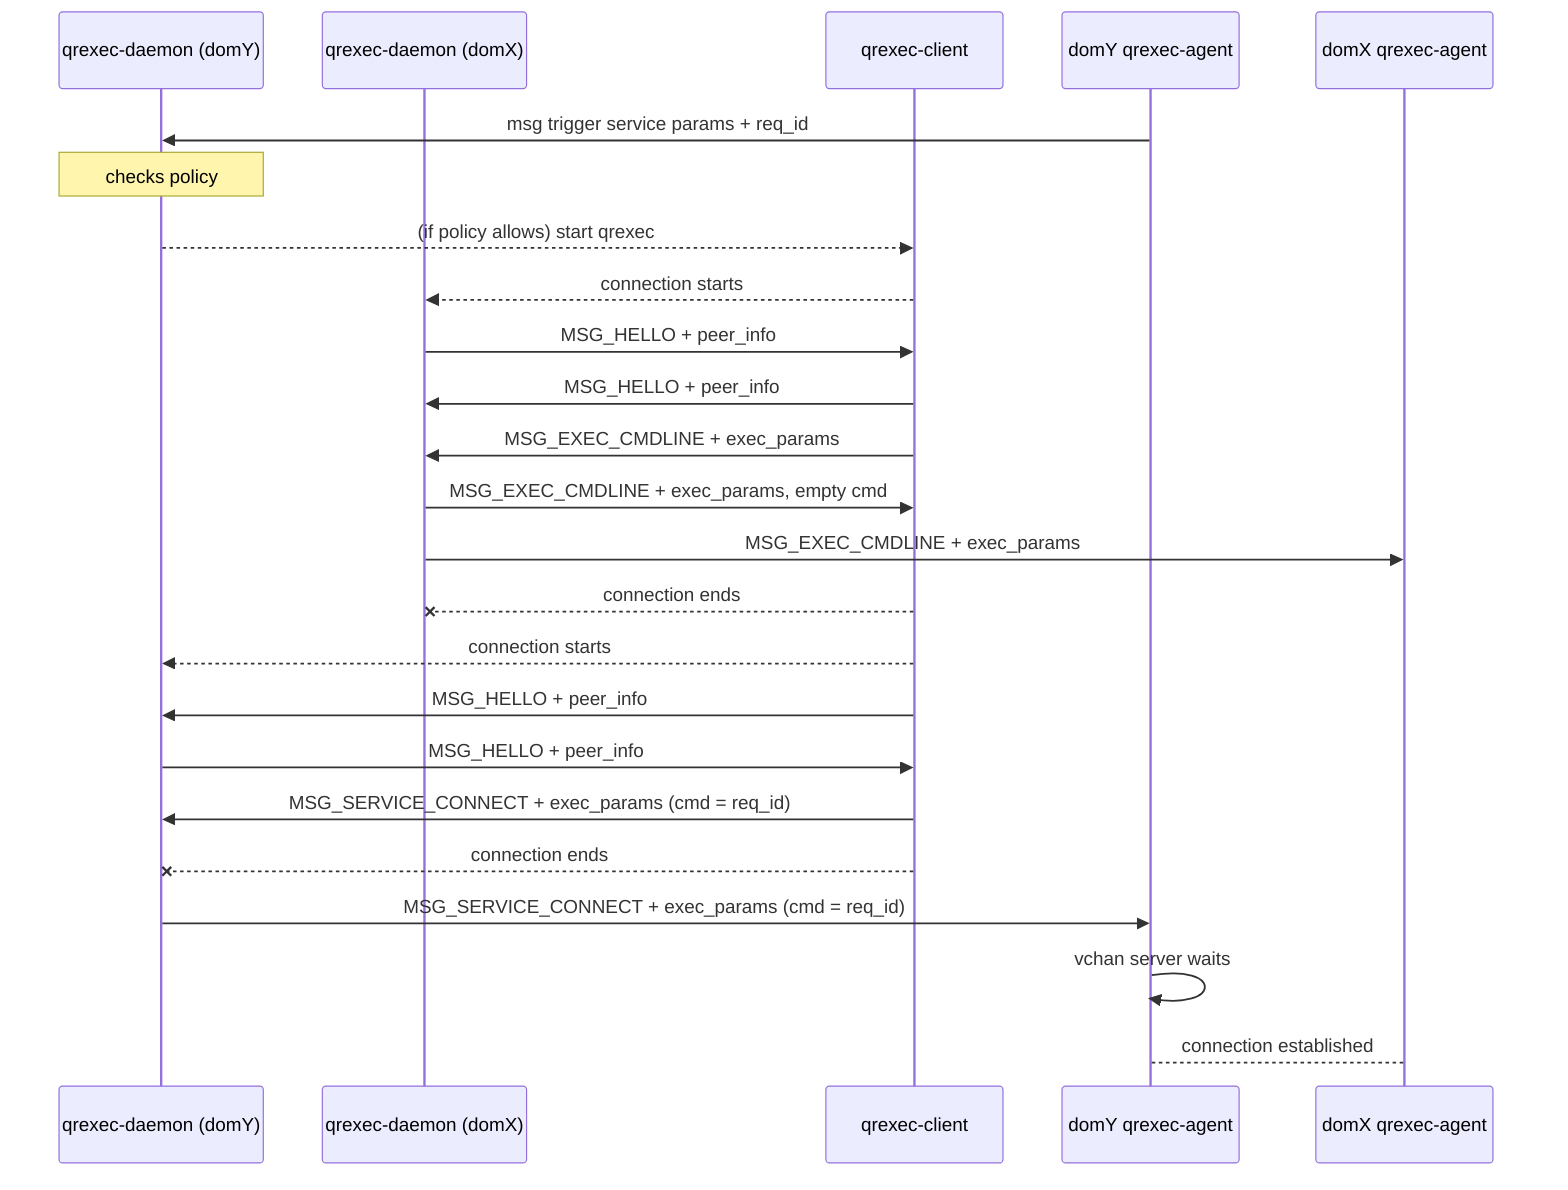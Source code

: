 sequenceDiagram
participant yd as qrexec-daemon (domY)
participant xd as qrexec-daemon (domX)
participant 0c as qrexec-client
participant ya as domY qrexec-agent
participant xa as domX qrexec-agent
# qrexec-client-vm invoked, qrexec-agent generates req_id
ya ->> yd: msg trigger service params + req_id
Note over yd: checks policy
yd -->> 0c: (if policy allows) start qrexec
0c -->> xd: connection starts
xd ->> 0c: MSG_HELLO + peer_info
0c ->> xd: MSG_HELLO + peer_info
0c ->> xd: MSG_EXEC_CMDLINE + exec_params
xd ->> 0c: MSG_EXEC_CMDLINE + exec_params, empty cmd
xd ->> xa: MSG_EXEC_CMDLINE + exec_params
0c --x xd: connection ends
0c -->> yd: connection starts
0c ->> yd: MSG_HELLO + peer_info
yd ->> 0c: MSG_HELLO + peer_info
0c ->> yd: MSG_SERVICE_CONNECT + exec_params (cmd = req_id)
0c --x yd: connection ends
yd ->> ya: MSG_SERVICE_CONNECT + exec_params (cmd = req_id)
ya ->> ya: vchan server waits
xa --> ya: connection established
# qrexec-agent now plays role of qrexec-client in dom0-based example (see above)